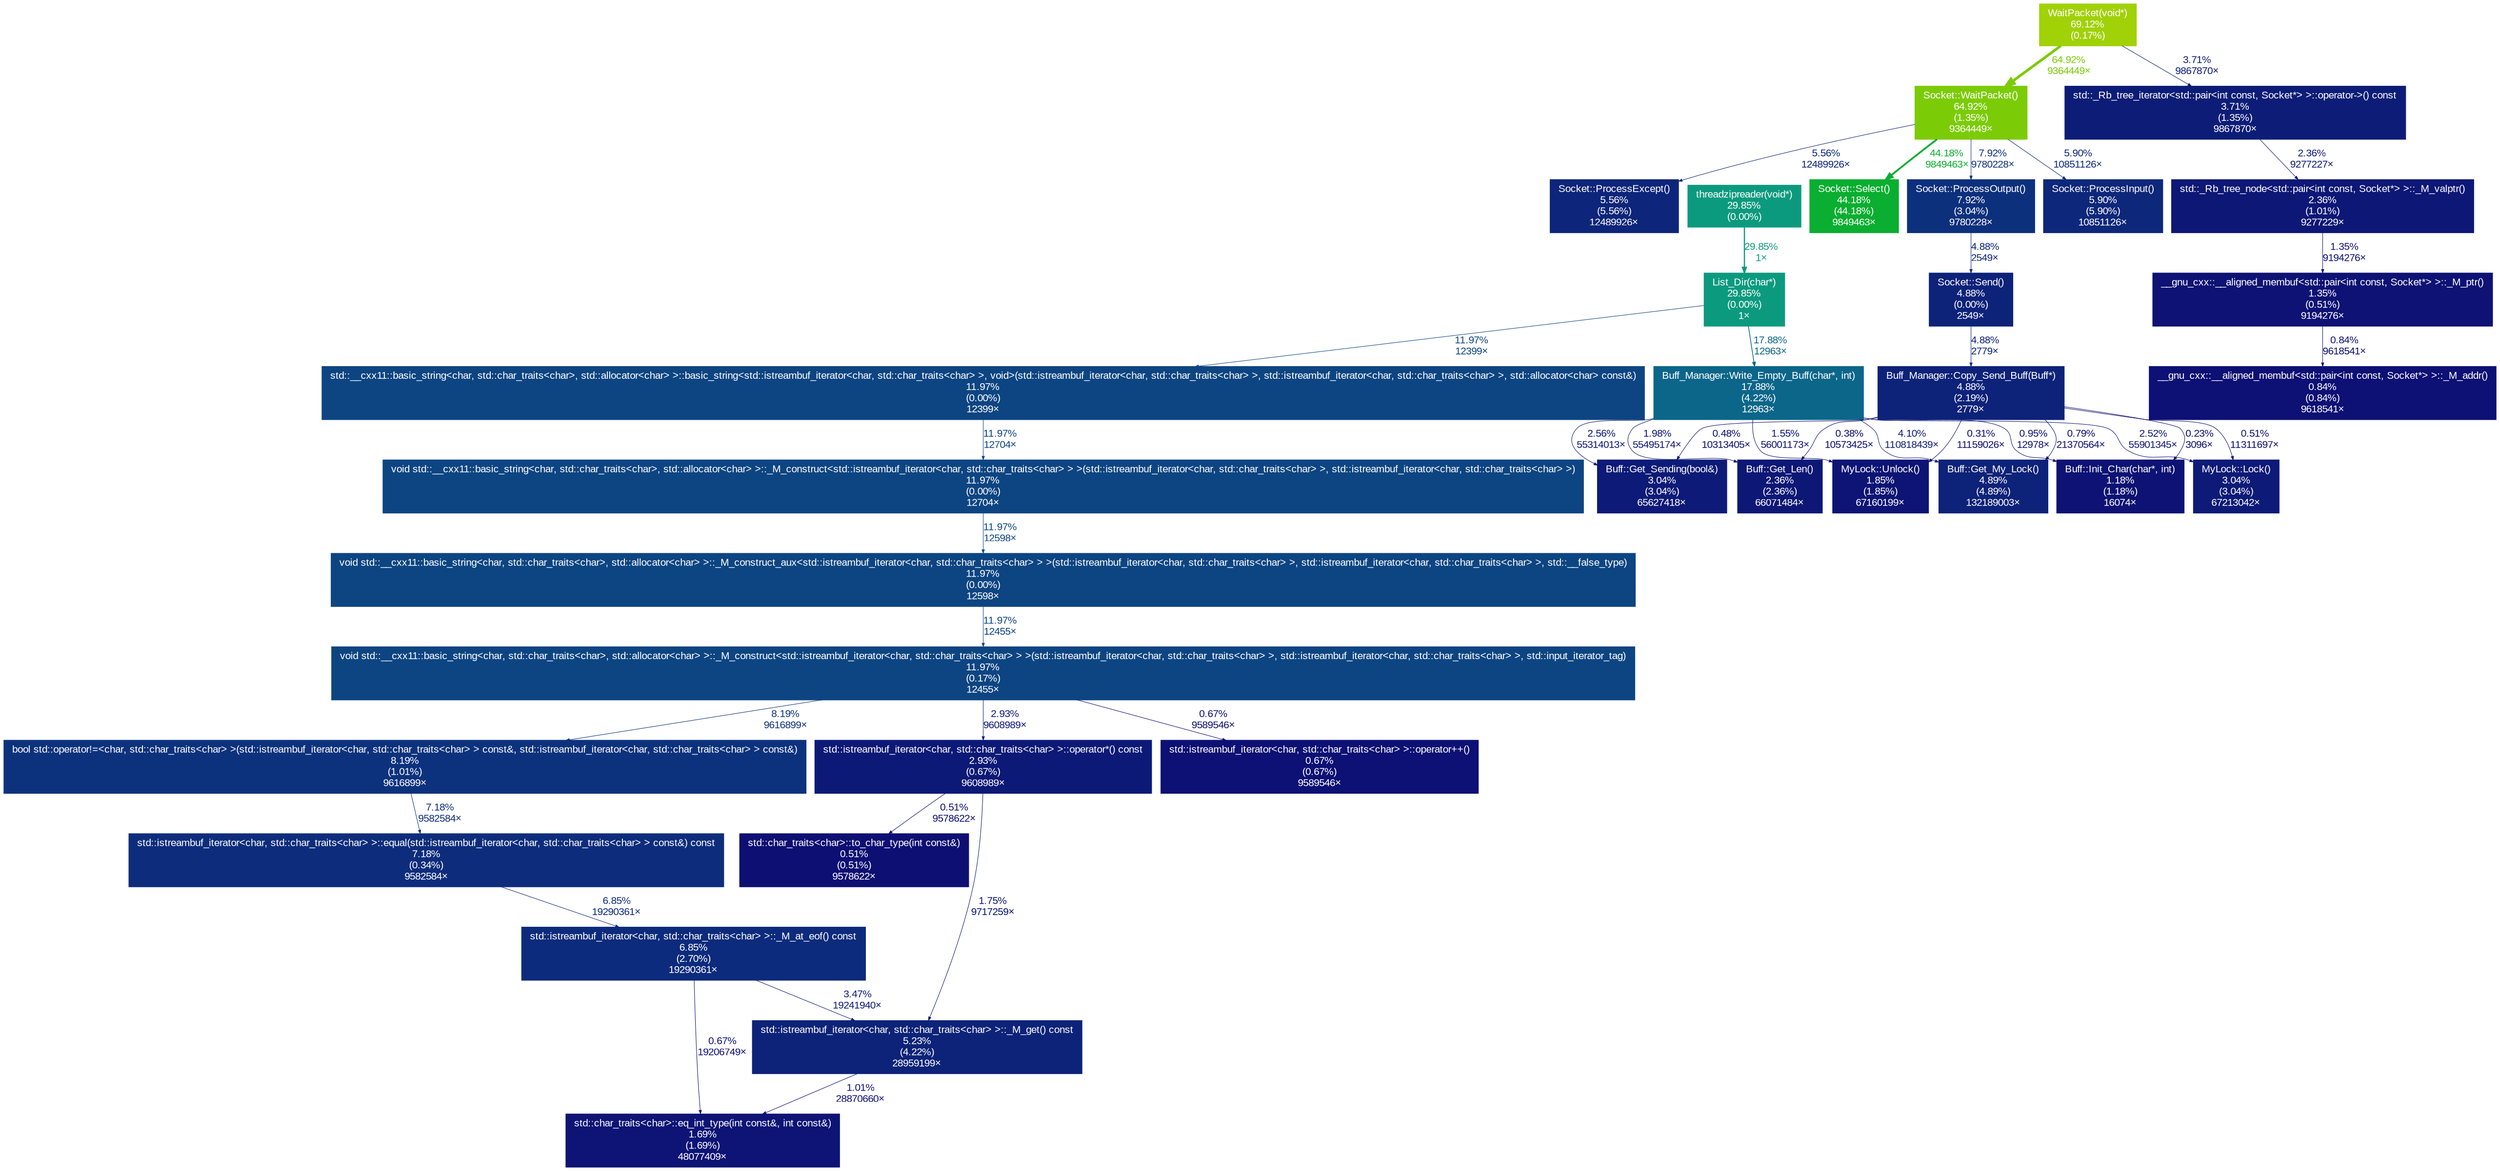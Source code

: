 digraph {
	graph [fontname=Arial, nodesep=0.125, ranksep=0.25];
	node [fontcolor=white, fontname=Arial, height=0, shape=box, style=filled, width=0];
	edge [fontname=Arial];
	1 [color="#a1d107", fontcolor="#ffffff", fontsize="10.00", label="WaitPacket(void*)\n69.12%\n(0.17%)"];
	1 -> 2 [arrowsize="0.81", color="#7ccb07", fontcolor="#7ccb07", fontsize="10.00", label="64.92%\n9364449×", labeldistance="2.60", penwidth="2.60"];
	1 -> 21 [arrowsize="0.35", color="#0d1d77", fontcolor="#0d1d77", fontsize="10.00", label="3.71%\n9867870×", labeldistance="0.50", penwidth="0.50"];
	2 [color="#7ccb07", fontcolor="#ffffff", fontsize="10.00", label="Socket::WaitPacket()\n64.92%\n(1.35%)\n9364449×"];
	2 -> 3 [arrowsize="0.66", color="#0aae30", fontcolor="#0aae30", fontsize="10.00", label="44.18%\n9849463×", labeldistance="1.77", penwidth="1.77"];
	2 -> 12 [arrowsize="0.35", color="#0d307d", fontcolor="#0d307d", fontsize="10.00", label="7.92%\n9780228×", labeldistance="0.50", penwidth="0.50"];
	2 -> 15 [arrowsize="0.35", color="#0d277a", fontcolor="#0d277a", fontsize="10.00", label="5.90%\n10851126×", labeldistance="0.50", penwidth="0.50"];
	2 -> 16 [arrowsize="0.35", color="#0d257a", fontcolor="#0d257a", fontsize="10.00", label="5.56%\n12489926×", labeldistance="0.50", penwidth="0.50"];
	3 [color="#0aae30", fontcolor="#ffffff", fontsize="10.00", label="Socket::Select()\n44.18%\n(44.18%)\n9849463×"];
	4 [color="#0c9a7e", fontcolor="#ffffff", fontsize="10.00", label="List_Dir(char*)\n29.85%\n(0.00%)\n1×"];
	4 -> 6 [arrowsize="0.42", color="#0c668a", fontcolor="#0c668a", fontsize="10.00", label="17.88%\n12963×", labeldistance="0.72", penwidth="0.72"];
	4 -> 10 [arrowsize="0.35", color="#0d4582", fontcolor="#0d4582", fontsize="10.00", label="11.97%\n12399×", labeldistance="0.50", penwidth="0.50"];
	5 [color="#0c9a7e", fontcolor="#ffffff", fontsize="10.00", label="threadzipreader(void*)\n29.85%\n(0.00%)"];
	5 -> 4 [arrowsize="0.55", color="#0c9a7e", fontcolor="#0c9a7e", fontsize="10.00", label="29.85%\n1×", labeldistance="1.19", penwidth="1.19"];
	6 [color="#0c668a", fontcolor="#ffffff", fontsize="10.00", label="Buff_Manager::Write_Empty_Buff(char*, int)\n17.88%\n(4.22%)\n12963×"];
	6 -> 18 [arrowsize="0.35", color="#0d1e78", fontcolor="#0d1e78", fontsize="10.00", label="4.10%\n110818439×", labeldistance="0.50", penwidth="0.50"];
	6 -> 22 [arrowsize="0.35", color="#0d1876", fontcolor="#0d1876", fontsize="10.00", label="2.56%\n55314013×", labeldistance="0.50", penwidth="0.50"];
	6 -> 23 [arrowsize="0.35", color="#0d1776", fontcolor="#0d1776", fontsize="10.00", label="2.52%\n55901345×", labeldistance="0.50", penwidth="0.50"];
	6 -> 26 [arrowsize="0.35", color="#0d1575", fontcolor="#0d1575", fontsize="10.00", label="1.98%\n55495174×", labeldistance="0.50", penwidth="0.50"];
	6 -> 27 [arrowsize="0.35", color="#0d1375", fontcolor="#0d1375", fontsize="10.00", label="1.55%\n56001173×", labeldistance="0.50", penwidth="0.50"];
	6 -> 30 [arrowsize="0.35", color="#0d1174", fontcolor="#0d1174", fontsize="10.00", label="0.95%\n12978×", labeldistance="0.50", penwidth="0.50"];
	7 [color="#0d4582", fontcolor="#ffffff", fontsize="10.00", label="void std::__cxx11::basic_string<char, std::char_traits<char>, std::allocator<char> >::_M_construct<std::istreambuf_iterator<char, std::char_traits<char> > >(std::istreambuf_iterator<char, std::char_traits<char> >, std::istreambuf_iterator<char, std::char_traits<char> >)\n11.97%\n(0.00%)\n12704×"];
	7 -> 8 [arrowsize="0.35", color="#0d4582", fontcolor="#0d4582", fontsize="10.00", label="11.97%\n12598×", labeldistance="0.50", penwidth="0.50"];
	8 [color="#0d4582", fontcolor="#ffffff", fontsize="10.00", label="void std::__cxx11::basic_string<char, std::char_traits<char>, std::allocator<char> >::_M_construct_aux<std::istreambuf_iterator<char, std::char_traits<char> > >(std::istreambuf_iterator<char, std::char_traits<char> >, std::istreambuf_iterator<char, std::char_traits<char> >, std::__false_type)\n11.97%\n(0.00%)\n12598×"];
	8 -> 9 [arrowsize="0.35", color="#0d4582", fontcolor="#0d4582", fontsize="10.00", label="11.97%\n12455×", labeldistance="0.50", penwidth="0.50"];
	9 [color="#0d4582", fontcolor="#ffffff", fontsize="10.00", label="void std::__cxx11::basic_string<char, std::char_traits<char>, std::allocator<char> >::_M_construct<std::istreambuf_iterator<char, std::char_traits<char> > >(std::istreambuf_iterator<char, std::char_traits<char> >, std::istreambuf_iterator<char, std::char_traits<char> >, std::input_iterator_tag)\n11.97%\n(0.17%)\n12455×"];
	9 -> 11 [arrowsize="0.35", color="#0d327d", fontcolor="#0d327d", fontsize="10.00", label="8.19%\n9616899×", labeldistance="0.50", penwidth="0.50"];
	9 -> 24 [arrowsize="0.35", color="#0d1977", fontcolor="#0d1977", fontsize="10.00", label="2.93%\n9608989×", labeldistance="0.50", penwidth="0.50"];
	9 -> 32 [arrowsize="0.35", color="#0d1074", fontcolor="#0d1074", fontsize="10.00", label="0.67%\n9589546×", labeldistance="0.50", penwidth="0.50"];
	10 [color="#0d4582", fontcolor="#ffffff", fontsize="10.00", label="std::__cxx11::basic_string<char, std::char_traits<char>, std::allocator<char> >::basic_string<std::istreambuf_iterator<char, std::char_traits<char> >, void>(std::istreambuf_iterator<char, std::char_traits<char> >, std::istreambuf_iterator<char, std::char_traits<char> >, std::allocator<char> const&)\n11.97%\n(0.00%)\n12399×"];
	10 -> 7 [arrowsize="0.35", color="#0d4582", fontcolor="#0d4582", fontsize="10.00", label="11.97%\n12704×", labeldistance="0.50", penwidth="0.50"];
	11 [color="#0d327d", fontcolor="#ffffff", fontsize="10.00", label="bool std::operator!=<char, std::char_traits<char> >(std::istreambuf_iterator<char, std::char_traits<char> > const&, std::istreambuf_iterator<char, std::char_traits<char> > const&)\n8.19%\n(1.01%)\n9616899×"];
	11 -> 13 [arrowsize="0.35", color="#0d2d7c", fontcolor="#0d2d7c", fontsize="10.00", label="7.18%\n9582584×", labeldistance="0.50", penwidth="0.50"];
	12 [color="#0d307d", fontcolor="#ffffff", fontsize="10.00", label="Socket::ProcessOutput()\n7.92%\n(3.04%)\n9780228×"];
	12 -> 19 [arrowsize="0.35", color="#0d2279", fontcolor="#0d2279", fontsize="10.00", label="4.88%\n2549×", labeldistance="0.50", penwidth="0.50"];
	13 [color="#0d2d7c", fontcolor="#ffffff", fontsize="10.00", label="std::istreambuf_iterator<char, std::char_traits<char> >::equal(std::istreambuf_iterator<char, std::char_traits<char> > const&) const\n7.18%\n(0.34%)\n9582584×"];
	13 -> 14 [arrowsize="0.35", color="#0d2b7c", fontcolor="#0d2b7c", fontsize="10.00", label="6.85%\n19290361×", labeldistance="0.50", penwidth="0.50"];
	14 [color="#0d2b7c", fontcolor="#ffffff", fontsize="10.00", label="std::istreambuf_iterator<char, std::char_traits<char> >::_M_at_eof() const\n6.85%\n(2.70%)\n19290361×"];
	14 -> 17 [arrowsize="0.35", color="#0d1c77", fontcolor="#0d1c77", fontsize="10.00", label="3.47%\n19241940×", labeldistance="0.50", penwidth="0.50"];
	14 -> 28 [arrowsize="0.35", color="#0d1074", fontcolor="#0d1074", fontsize="10.00", label="0.67%\n19206749×", labeldistance="0.50", penwidth="0.50"];
	15 [color="#0d277a", fontcolor="#ffffff", fontsize="10.00", label="Socket::ProcessInput()\n5.90%\n(5.90%)\n10851126×"];
	16 [color="#0d257a", fontcolor="#ffffff", fontsize="10.00", label="Socket::ProcessExcept()\n5.56%\n(5.56%)\n12489926×"];
	17 [color="#0d2379", fontcolor="#ffffff", fontsize="10.00", label="std::istreambuf_iterator<char, std::char_traits<char> >::_M_get() const\n5.23%\n(4.22%)\n28959199×"];
	17 -> 28 [arrowsize="0.35", color="#0d1174", fontcolor="#0d1174", fontsize="10.00", label="1.01%\n28870660×", labeldistance="0.50", penwidth="0.50"];
	18 [color="#0d2279", fontcolor="#ffffff", fontsize="10.00", label="Buff::Get_My_Lock()\n4.89%\n(4.89%)\n132189003×"];
	19 [color="#0d2279", fontcolor="#ffffff", fontsize="10.00", label="Socket::Send()\n4.88%\n(0.00%)\n2549×"];
	19 -> 20 [arrowsize="0.35", color="#0d2279", fontcolor="#0d2279", fontsize="10.00", label="4.88%\n2779×", labeldistance="0.50", penwidth="0.50"];
	20 [color="#0d2279", fontcolor="#ffffff", fontsize="10.00", label="Buff_Manager::Copy_Send_Buff(Buff*)\n4.88%\n(2.19%)\n2779×"];
	20 -> 18 [arrowsize="0.35", color="#0d1074", fontcolor="#0d1074", fontsize="10.00", label="0.79%\n21370564×", labeldistance="0.50", penwidth="0.50"];
	20 -> 22 [arrowsize="0.35", color="#0d0f73", fontcolor="#0d0f73", fontsize="10.00", label="0.48%\n10313405×", labeldistance="0.50", penwidth="0.50"];
	20 -> 23 [arrowsize="0.35", color="#0d0f73", fontcolor="#0d0f73", fontsize="10.00", label="0.51%\n11311697×", labeldistance="0.50", penwidth="0.50"];
	20 -> 26 [arrowsize="0.35", color="#0d0e73", fontcolor="#0d0e73", fontsize="10.00", label="0.38%\n10573425×", labeldistance="0.50", penwidth="0.50"];
	20 -> 27 [arrowsize="0.35", color="#0d0e73", fontcolor="#0d0e73", fontsize="10.00", label="0.31%\n11159026×", labeldistance="0.50", penwidth="0.50"];
	20 -> 30 [arrowsize="0.35", color="#0d0e73", fontcolor="#0d0e73", fontsize="10.00", label="0.23%\n3096×", labeldistance="0.50", penwidth="0.50"];
	21 [color="#0d1d77", fontcolor="#ffffff", fontsize="10.00", label="std::_Rb_tree_iterator<std::pair<int const, Socket*> >::operator->() const\n3.71%\n(1.35%)\n9867870×"];
	21 -> 25 [arrowsize="0.35", color="#0d1776", fontcolor="#0d1776", fontsize="10.00", label="2.36%\n9277227×", labeldistance="0.50", penwidth="0.50"];
	22 [color="#0d1a77", fontcolor="#ffffff", fontsize="10.00", label="Buff::Get_Sending(bool&)\n3.04%\n(3.04%)\n65627418×"];
	23 [color="#0d1a77", fontcolor="#ffffff", fontsize="10.00", label="MyLock::Lock()\n3.04%\n(3.04%)\n67213042×"];
	24 [color="#0d1977", fontcolor="#ffffff", fontsize="10.00", label="std::istreambuf_iterator<char, std::char_traits<char> >::operator*() const\n2.93%\n(0.67%)\n9608989×"];
	24 -> 17 [arrowsize="0.35", color="#0d1475", fontcolor="#0d1475", fontsize="10.00", label="1.75%\n9717259×", labeldistance="0.50", penwidth="0.50"];
	24 -> 33 [arrowsize="0.35", color="#0d0f73", fontcolor="#0d0f73", fontsize="10.00", label="0.51%\n9578622×", labeldistance="0.50", penwidth="0.50"];
	25 [color="#0d1776", fontcolor="#ffffff", fontsize="10.00", label="std::_Rb_tree_node<std::pair<int const, Socket*> >::_M_valptr()\n2.36%\n(1.01%)\n9277229×"];
	25 -> 29 [arrowsize="0.35", color="#0d1274", fontcolor="#0d1274", fontsize="10.00", label="1.35%\n9194276×", labeldistance="0.50", penwidth="0.50"];
	26 [color="#0d1776", fontcolor="#ffffff", fontsize="10.00", label="Buff::Get_Len()\n2.36%\n(2.36%)\n66071484×"];
	27 [color="#0d1475", fontcolor="#ffffff", fontsize="10.00", label="MyLock::Unlock()\n1.85%\n(1.85%)\n67160199×"];
	28 [color="#0d1475", fontcolor="#ffffff", fontsize="10.00", label="std::char_traits<char>::eq_int_type(int const&, int const&)\n1.69%\n(1.69%)\n48077409×"];
	29 [color="#0d1274", fontcolor="#ffffff", fontsize="10.00", label="__gnu_cxx::__aligned_membuf<std::pair<int const, Socket*> >::_M_ptr()\n1.35%\n(0.51%)\n9194276×"];
	29 -> 31 [arrowsize="0.35", color="#0d1074", fontcolor="#0d1074", fontsize="10.00", label="0.84%\n9618541×", labeldistance="0.50", penwidth="0.50"];
	30 [color="#0d1274", fontcolor="#ffffff", fontsize="10.00", label="Buff::Init_Char(char*, int)\n1.18%\n(1.18%)\n16074×"];
	31 [color="#0d1074", fontcolor="#ffffff", fontsize="10.00", label="__gnu_cxx::__aligned_membuf<std::pair<int const, Socket*> >::_M_addr()\n0.84%\n(0.84%)\n9618541×"];
	32 [color="#0d1074", fontcolor="#ffffff", fontsize="10.00", label="std::istreambuf_iterator<char, std::char_traits<char> >::operator++()\n0.67%\n(0.67%)\n9589546×"];
	33 [color="#0d0f73", fontcolor="#ffffff", fontsize="10.00", label="std::char_traits<char>::to_char_type(int const&)\n0.51%\n(0.51%)\n9578622×"];
}

